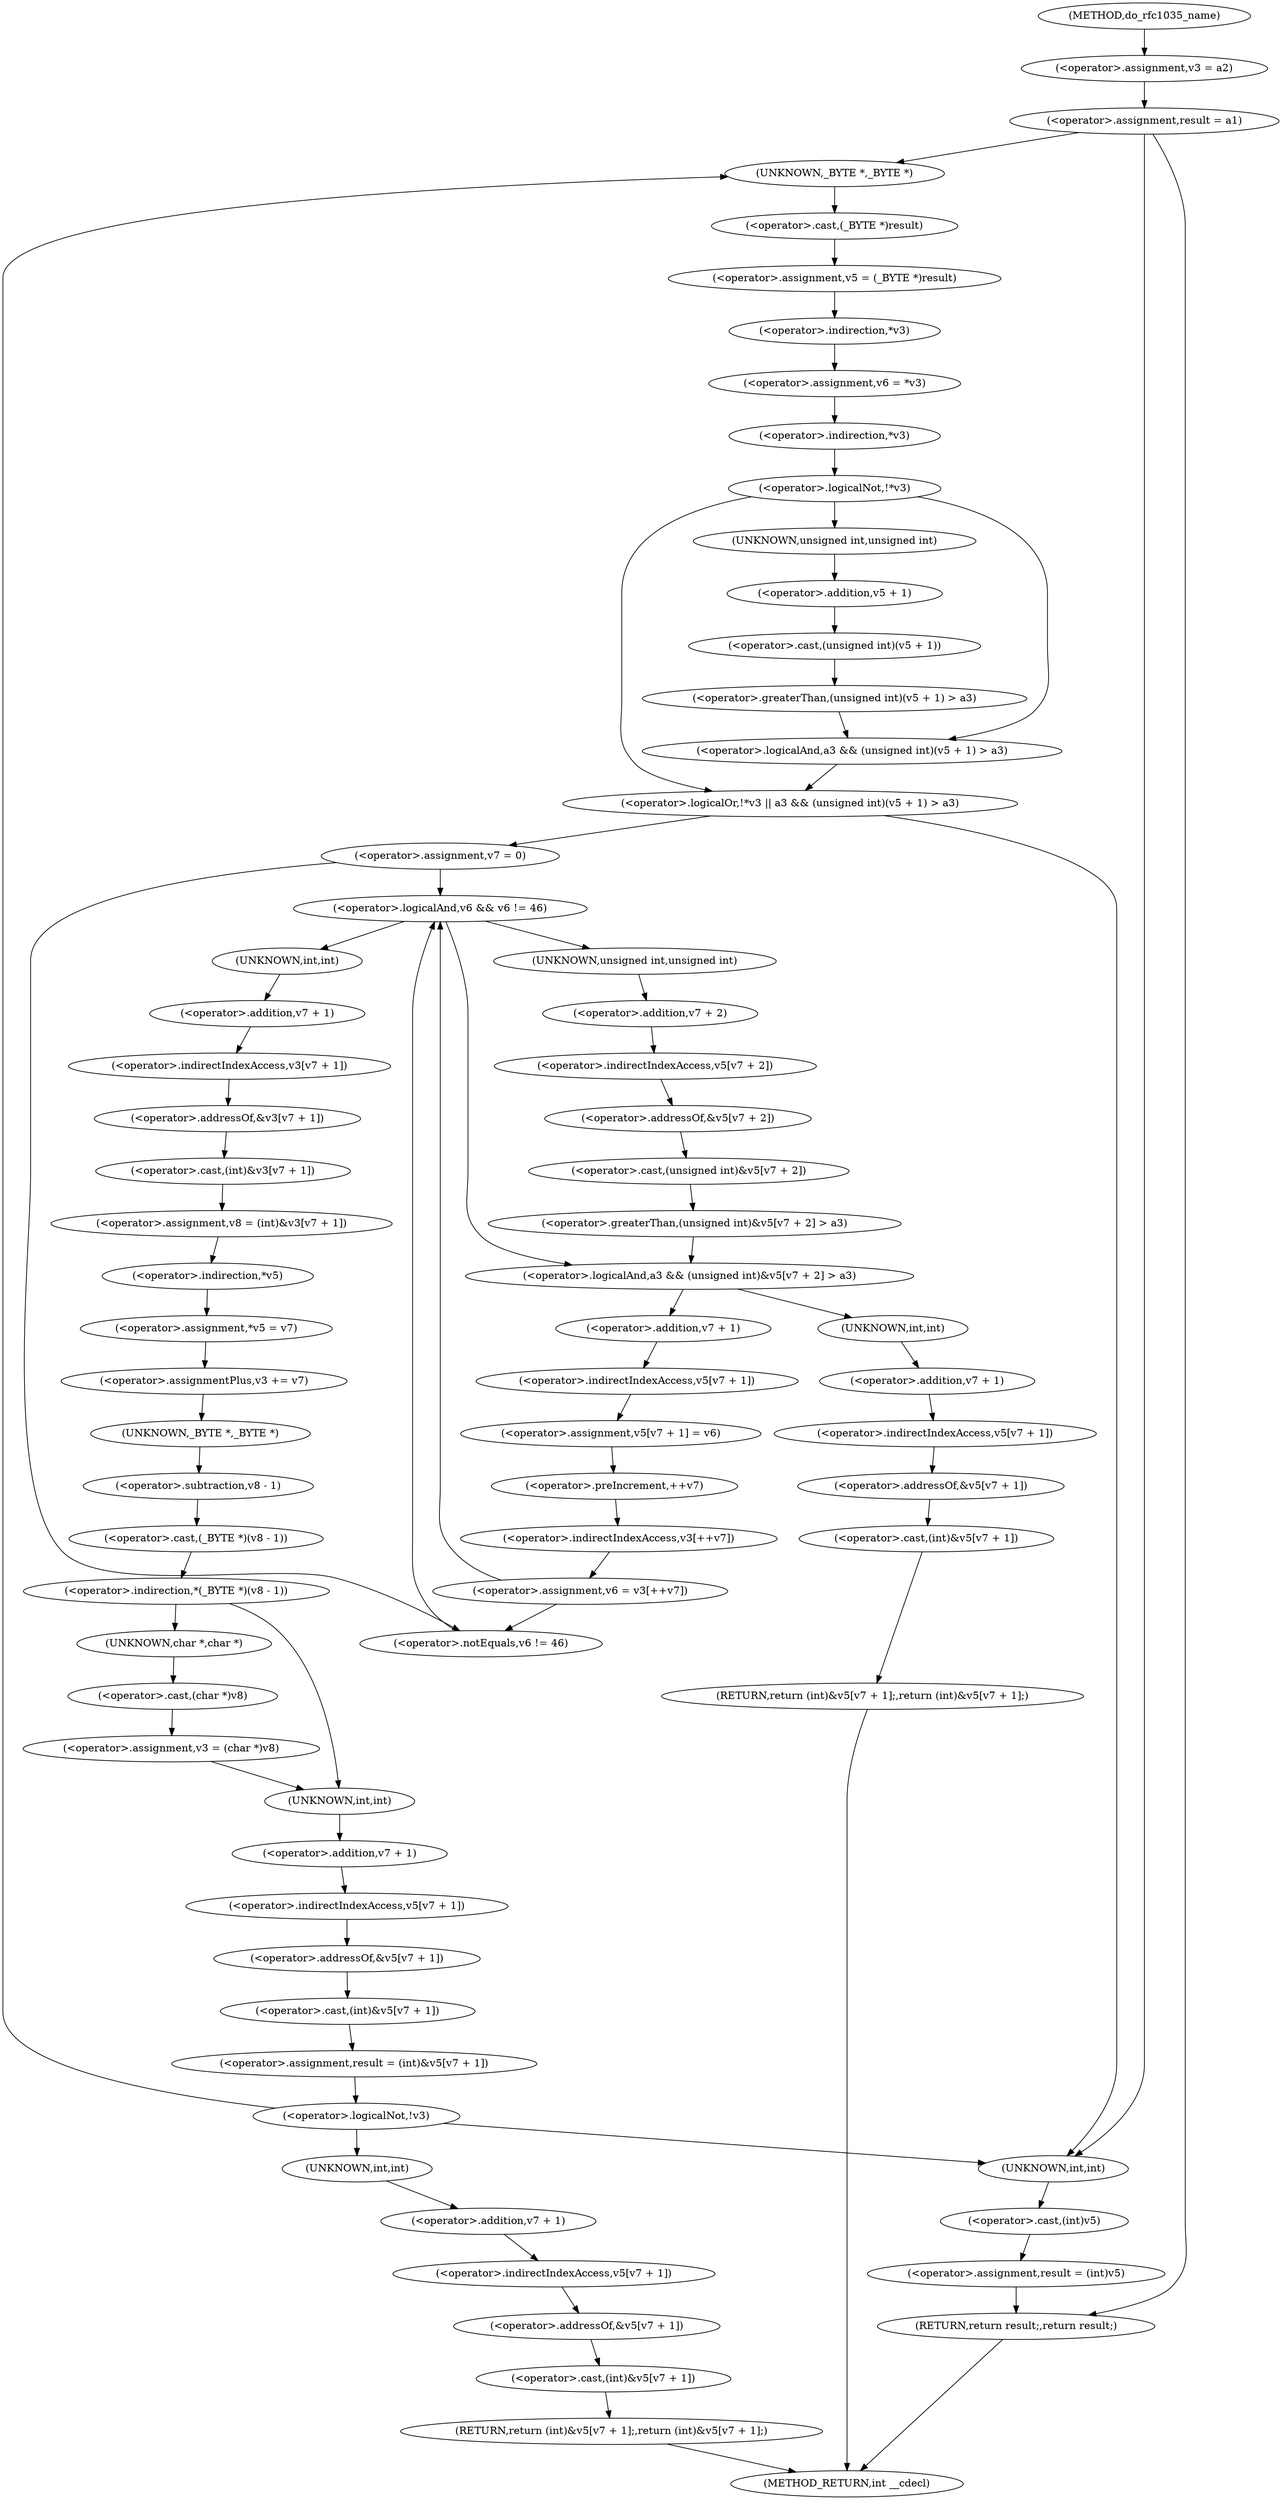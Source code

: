 digraph do_rfc1035_name {  
"1000118" [label = "(<operator>.assignment,v3 = a2)" ]
"1000121" [label = "(<operator>.assignment,result = a1)" ]
"1000130" [label = "(<operator>.assignment,v5 = (_BYTE *)result)" ]
"1000132" [label = "(<operator>.cast,(_BYTE *)result)" ]
"1000133" [label = "(UNKNOWN,_BYTE *,_BYTE *)" ]
"1000135" [label = "(<operator>.assignment,v6 = *v3)" ]
"1000137" [label = "(<operator>.indirection,*v3)" ]
"1000140" [label = "(<operator>.logicalOr,!*v3 || a3 && (unsigned int)(v5 + 1) > a3)" ]
"1000141" [label = "(<operator>.logicalNot,!*v3)" ]
"1000142" [label = "(<operator>.indirection,*v3)" ]
"1000144" [label = "(<operator>.logicalAnd,a3 && (unsigned int)(v5 + 1) > a3)" ]
"1000146" [label = "(<operator>.greaterThan,(unsigned int)(v5 + 1) > a3)" ]
"1000147" [label = "(<operator>.cast,(unsigned int)(v5 + 1))" ]
"1000148" [label = "(UNKNOWN,unsigned int,unsigned int)" ]
"1000149" [label = "(<operator>.addition,v5 + 1)" ]
"1000154" [label = "(<operator>.assignment,v7 = 0)" ]
"1000158" [label = "(<operator>.logicalAnd,v6 && v6 != 46)" ]
"1000160" [label = "(<operator>.notEquals,v6 != 46)" ]
"1000165" [label = "(<operator>.logicalAnd,a3 && (unsigned int)&v5[v7 + 2] > a3)" ]
"1000167" [label = "(<operator>.greaterThan,(unsigned int)&v5[v7 + 2] > a3)" ]
"1000168" [label = "(<operator>.cast,(unsigned int)&v5[v7 + 2])" ]
"1000169" [label = "(UNKNOWN,unsigned int,unsigned int)" ]
"1000170" [label = "(<operator>.addressOf,&v5[v7 + 2])" ]
"1000171" [label = "(<operator>.indirectIndexAccess,v5[v7 + 2])" ]
"1000173" [label = "(<operator>.addition,v7 + 2)" ]
"1000177" [label = "(RETURN,return (int)&v5[v7 + 1];,return (int)&v5[v7 + 1];)" ]
"1000178" [label = "(<operator>.cast,(int)&v5[v7 + 1])" ]
"1000179" [label = "(UNKNOWN,int,int)" ]
"1000180" [label = "(<operator>.addressOf,&v5[v7 + 1])" ]
"1000181" [label = "(<operator>.indirectIndexAccess,v5[v7 + 1])" ]
"1000183" [label = "(<operator>.addition,v7 + 1)" ]
"1000186" [label = "(<operator>.assignment,v5[v7 + 1] = v6)" ]
"1000187" [label = "(<operator>.indirectIndexAccess,v5[v7 + 1])" ]
"1000189" [label = "(<operator>.addition,v7 + 1)" ]
"1000193" [label = "(<operator>.assignment,v6 = v3[++v7])" ]
"1000195" [label = "(<operator>.indirectIndexAccess,v3[++v7])" ]
"1000197" [label = "(<operator>.preIncrement,++v7)" ]
"1000199" [label = "(<operator>.assignment,v8 = (int)&v3[v7 + 1])" ]
"1000201" [label = "(<operator>.cast,(int)&v3[v7 + 1])" ]
"1000202" [label = "(UNKNOWN,int,int)" ]
"1000203" [label = "(<operator>.addressOf,&v3[v7 + 1])" ]
"1000204" [label = "(<operator>.indirectIndexAccess,v3[v7 + 1])" ]
"1000206" [label = "(<operator>.addition,v7 + 1)" ]
"1000209" [label = "(<operator>.assignment,*v5 = v7)" ]
"1000210" [label = "(<operator>.indirection,*v5)" ]
"1000213" [label = "(<operator>.assignmentPlus,v3 += v7)" ]
"1000217" [label = "(<operator>.indirection,*(_BYTE *)(v8 - 1))" ]
"1000218" [label = "(<operator>.cast,(_BYTE *)(v8 - 1))" ]
"1000219" [label = "(UNKNOWN,_BYTE *,_BYTE *)" ]
"1000220" [label = "(<operator>.subtraction,v8 - 1)" ]
"1000223" [label = "(<operator>.assignment,v3 = (char *)v8)" ]
"1000225" [label = "(<operator>.cast,(char *)v8)" ]
"1000226" [label = "(UNKNOWN,char *,char *)" ]
"1000228" [label = "(<operator>.assignment,result = (int)&v5[v7 + 1])" ]
"1000230" [label = "(<operator>.cast,(int)&v5[v7 + 1])" ]
"1000231" [label = "(UNKNOWN,int,int)" ]
"1000232" [label = "(<operator>.addressOf,&v5[v7 + 1])" ]
"1000233" [label = "(<operator>.indirectIndexAccess,v5[v7 + 1])" ]
"1000235" [label = "(<operator>.addition,v7 + 1)" ]
"1000239" [label = "(<operator>.logicalNot,!v3)" ]
"1000241" [label = "(RETURN,return (int)&v5[v7 + 1];,return (int)&v5[v7 + 1];)" ]
"1000242" [label = "(<operator>.cast,(int)&v5[v7 + 1])" ]
"1000243" [label = "(UNKNOWN,int,int)" ]
"1000244" [label = "(<operator>.addressOf,&v5[v7 + 1])" ]
"1000245" [label = "(<operator>.indirectIndexAccess,v5[v7 + 1])" ]
"1000247" [label = "(<operator>.addition,v7 + 1)" ]
"1000250" [label = "(<operator>.assignment,result = (int)v5)" ]
"1000252" [label = "(<operator>.cast,(int)v5)" ]
"1000253" [label = "(UNKNOWN,int,int)" ]
"1000255" [label = "(RETURN,return result;,return result;)" ]
"1000107" [label = "(METHOD,do_rfc1035_name)" ]
"1000257" [label = "(METHOD_RETURN,int __cdecl)" ]
  "1000118" -> "1000121" 
  "1000121" -> "1000133" 
  "1000121" -> "1000253" 
  "1000121" -> "1000255" 
  "1000130" -> "1000137" 
  "1000132" -> "1000130" 
  "1000133" -> "1000132" 
  "1000135" -> "1000142" 
  "1000137" -> "1000135" 
  "1000140" -> "1000253" 
  "1000140" -> "1000154" 
  "1000141" -> "1000140" 
  "1000141" -> "1000148" 
  "1000141" -> "1000144" 
  "1000142" -> "1000141" 
  "1000144" -> "1000140" 
  "1000146" -> "1000144" 
  "1000147" -> "1000146" 
  "1000148" -> "1000149" 
  "1000149" -> "1000147" 
  "1000154" -> "1000158" 
  "1000154" -> "1000160" 
  "1000158" -> "1000169" 
  "1000158" -> "1000165" 
  "1000158" -> "1000202" 
  "1000160" -> "1000158" 
  "1000165" -> "1000179" 
  "1000165" -> "1000189" 
  "1000167" -> "1000165" 
  "1000168" -> "1000167" 
  "1000169" -> "1000173" 
  "1000170" -> "1000168" 
  "1000171" -> "1000170" 
  "1000173" -> "1000171" 
  "1000177" -> "1000257" 
  "1000178" -> "1000177" 
  "1000179" -> "1000183" 
  "1000180" -> "1000178" 
  "1000181" -> "1000180" 
  "1000183" -> "1000181" 
  "1000186" -> "1000197" 
  "1000187" -> "1000186" 
  "1000189" -> "1000187" 
  "1000193" -> "1000158" 
  "1000193" -> "1000160" 
  "1000195" -> "1000193" 
  "1000197" -> "1000195" 
  "1000199" -> "1000210" 
  "1000201" -> "1000199" 
  "1000202" -> "1000206" 
  "1000203" -> "1000201" 
  "1000204" -> "1000203" 
  "1000206" -> "1000204" 
  "1000209" -> "1000213" 
  "1000210" -> "1000209" 
  "1000213" -> "1000219" 
  "1000217" -> "1000226" 
  "1000217" -> "1000231" 
  "1000218" -> "1000217" 
  "1000219" -> "1000220" 
  "1000220" -> "1000218" 
  "1000223" -> "1000231" 
  "1000225" -> "1000223" 
  "1000226" -> "1000225" 
  "1000228" -> "1000239" 
  "1000230" -> "1000228" 
  "1000231" -> "1000235" 
  "1000232" -> "1000230" 
  "1000233" -> "1000232" 
  "1000235" -> "1000233" 
  "1000239" -> "1000243" 
  "1000239" -> "1000133" 
  "1000239" -> "1000253" 
  "1000241" -> "1000257" 
  "1000242" -> "1000241" 
  "1000243" -> "1000247" 
  "1000244" -> "1000242" 
  "1000245" -> "1000244" 
  "1000247" -> "1000245" 
  "1000250" -> "1000255" 
  "1000252" -> "1000250" 
  "1000253" -> "1000252" 
  "1000255" -> "1000257" 
  "1000107" -> "1000118" 
}

